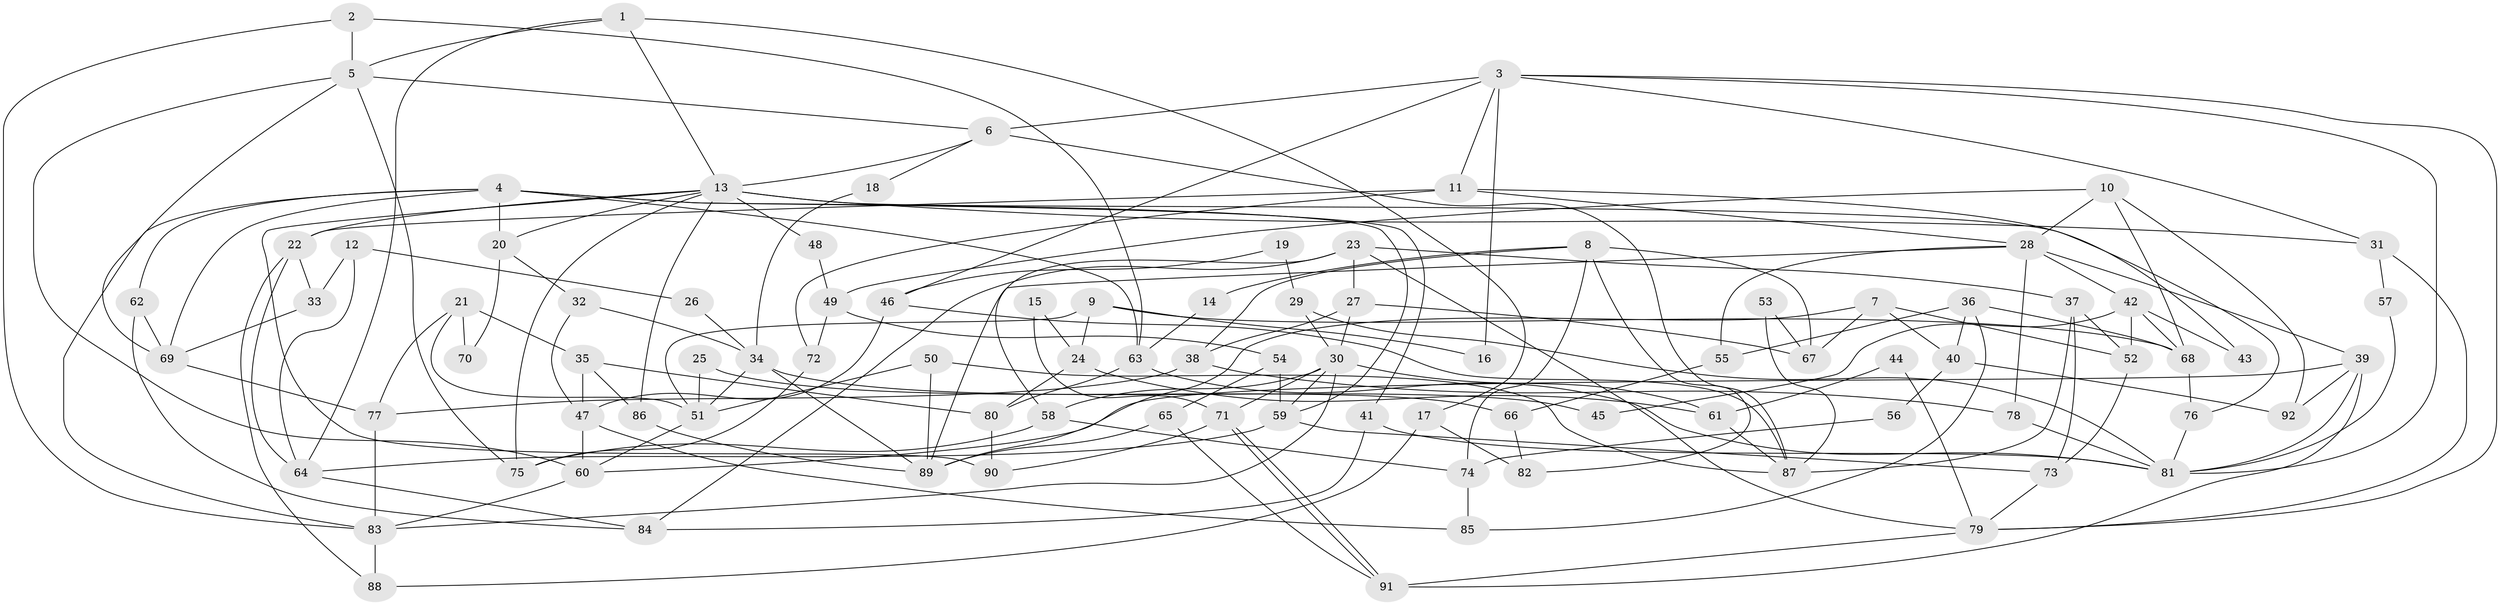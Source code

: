 // Generated by graph-tools (version 1.1) at 2025/50/03/09/25 03:50:03]
// undirected, 92 vertices, 184 edges
graph export_dot {
graph [start="1"]
  node [color=gray90,style=filled];
  1;
  2;
  3;
  4;
  5;
  6;
  7;
  8;
  9;
  10;
  11;
  12;
  13;
  14;
  15;
  16;
  17;
  18;
  19;
  20;
  21;
  22;
  23;
  24;
  25;
  26;
  27;
  28;
  29;
  30;
  31;
  32;
  33;
  34;
  35;
  36;
  37;
  38;
  39;
  40;
  41;
  42;
  43;
  44;
  45;
  46;
  47;
  48;
  49;
  50;
  51;
  52;
  53;
  54;
  55;
  56;
  57;
  58;
  59;
  60;
  61;
  62;
  63;
  64;
  65;
  66;
  67;
  68;
  69;
  70;
  71;
  72;
  73;
  74;
  75;
  76;
  77;
  78;
  79;
  80;
  81;
  82;
  83;
  84;
  85;
  86;
  87;
  88;
  89;
  90;
  91;
  92;
  1 -- 5;
  1 -- 13;
  1 -- 17;
  1 -- 64;
  2 -- 63;
  2 -- 83;
  2 -- 5;
  3 -- 81;
  3 -- 6;
  3 -- 11;
  3 -- 16;
  3 -- 31;
  3 -- 46;
  3 -- 79;
  4 -- 41;
  4 -- 59;
  4 -- 20;
  4 -- 62;
  4 -- 63;
  4 -- 69;
  4 -- 83;
  5 -- 60;
  5 -- 6;
  5 -- 69;
  5 -- 75;
  6 -- 87;
  6 -- 13;
  6 -- 18;
  7 -- 89;
  7 -- 52;
  7 -- 40;
  7 -- 67;
  8 -- 74;
  8 -- 67;
  8 -- 14;
  8 -- 38;
  8 -- 82;
  9 -- 51;
  9 -- 24;
  9 -- 16;
  9 -- 68;
  10 -- 68;
  10 -- 49;
  10 -- 28;
  10 -- 92;
  11 -- 28;
  11 -- 22;
  11 -- 43;
  11 -- 72;
  12 -- 33;
  12 -- 64;
  12 -- 26;
  13 -- 31;
  13 -- 20;
  13 -- 22;
  13 -- 48;
  13 -- 75;
  13 -- 76;
  13 -- 86;
  13 -- 90;
  14 -- 63;
  15 -- 24;
  15 -- 71;
  17 -- 88;
  17 -- 82;
  18 -- 34;
  19 -- 46;
  19 -- 29;
  20 -- 32;
  20 -- 70;
  21 -- 77;
  21 -- 35;
  21 -- 51;
  21 -- 70;
  22 -- 33;
  22 -- 64;
  22 -- 88;
  23 -- 84;
  23 -- 37;
  23 -- 27;
  23 -- 58;
  23 -- 79;
  24 -- 61;
  24 -- 80;
  25 -- 66;
  25 -- 51;
  26 -- 34;
  27 -- 30;
  27 -- 38;
  27 -- 67;
  28 -- 78;
  28 -- 39;
  28 -- 42;
  28 -- 55;
  28 -- 89;
  29 -- 81;
  29 -- 30;
  30 -- 83;
  30 -- 58;
  30 -- 59;
  30 -- 61;
  30 -- 71;
  31 -- 79;
  31 -- 57;
  32 -- 34;
  32 -- 47;
  33 -- 69;
  34 -- 51;
  34 -- 89;
  34 -- 45;
  35 -- 86;
  35 -- 47;
  35 -- 80;
  36 -- 68;
  36 -- 40;
  36 -- 55;
  36 -- 85;
  37 -- 73;
  37 -- 52;
  37 -- 87;
  38 -- 77;
  38 -- 78;
  39 -- 91;
  39 -- 60;
  39 -- 81;
  39 -- 92;
  40 -- 92;
  40 -- 56;
  41 -- 81;
  41 -- 84;
  42 -- 68;
  42 -- 43;
  42 -- 45;
  42 -- 52;
  44 -- 79;
  44 -- 61;
  46 -- 47;
  46 -- 87;
  47 -- 60;
  47 -- 85;
  48 -- 49;
  49 -- 72;
  49 -- 54;
  50 -- 87;
  50 -- 51;
  50 -- 89;
  51 -- 60;
  52 -- 73;
  53 -- 67;
  53 -- 87;
  54 -- 65;
  54 -- 59;
  55 -- 66;
  56 -- 74;
  57 -- 81;
  58 -- 75;
  58 -- 74;
  59 -- 64;
  59 -- 73;
  60 -- 83;
  61 -- 87;
  62 -- 69;
  62 -- 84;
  63 -- 80;
  63 -- 81;
  64 -- 84;
  65 -- 89;
  65 -- 91;
  66 -- 82;
  68 -- 76;
  69 -- 77;
  71 -- 91;
  71 -- 91;
  71 -- 90;
  72 -- 75;
  73 -- 79;
  74 -- 85;
  76 -- 81;
  77 -- 83;
  78 -- 81;
  79 -- 91;
  80 -- 90;
  83 -- 88;
  86 -- 89;
}

